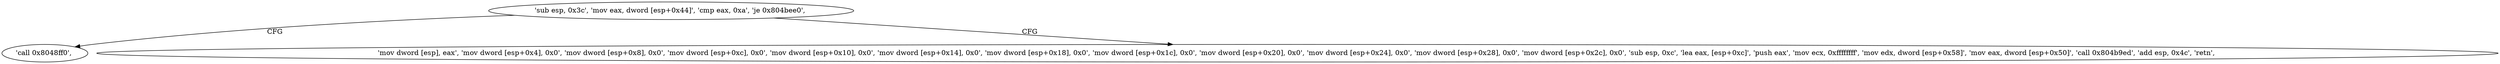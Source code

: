 digraph "func" {
"134528603" [label = "'sub esp, 0x3c', 'mov eax, dword [esp+0x44]', 'cmp eax, 0xa', 'je 0x804bee0', " ]
"134528736" [label = "'call 0x8048ff0', " ]
"134528615" [label = "'mov dword [esp], eax', 'mov dword [esp+0x4], 0x0', 'mov dword [esp+0x8], 0x0', 'mov dword [esp+0xc], 0x0', 'mov dword [esp+0x10], 0x0', 'mov dword [esp+0x14], 0x0', 'mov dword [esp+0x18], 0x0', 'mov dword [esp+0x1c], 0x0', 'mov dword [esp+0x20], 0x0', 'mov dword [esp+0x24], 0x0', 'mov dword [esp+0x28], 0x0', 'mov dword [esp+0x2c], 0x0', 'sub esp, 0xc', 'lea eax, [esp+0xc]', 'push eax', 'mov ecx, 0xffffffff', 'mov edx, dword [esp+0x58]', 'mov eax, dword [esp+0x50]', 'call 0x804b9ed', 'add esp, 0x4c', 'retn', " ]
"134528603" -> "134528736" [ label = "CFG" ]
"134528603" -> "134528615" [ label = "CFG" ]
}
